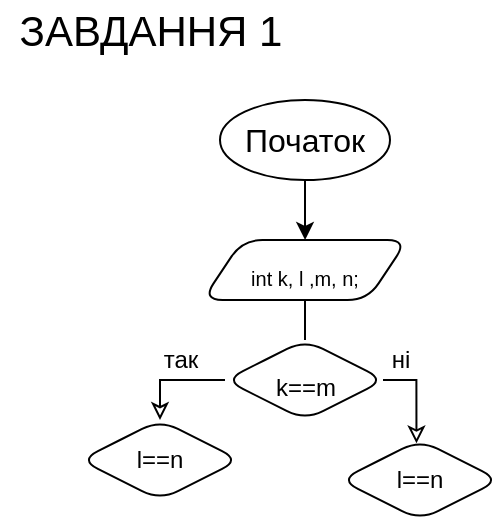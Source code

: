 <mxfile version="16.1.0" type="github">
  <diagram id="UQatey4QZ__0ZWbUPBtK" name="Page-1">
    <mxGraphModel dx="407" dy="227" grid="1" gridSize="10" guides="1" tooltips="1" connect="1" arrows="1" fold="1" page="1" pageScale="1" pageWidth="827" pageHeight="1169" math="0" shadow="0">
      <root>
        <mxCell id="0" />
        <mxCell id="1" parent="0" />
        <mxCell id="pWh6A1dbPIHIRZ9Mf4x2-4" style="edgeStyle=orthogonalEdgeStyle;rounded=0;orthogonalLoop=1;jettySize=auto;html=1;exitX=0.5;exitY=1;exitDx=0;exitDy=0;fontSize=21;" edge="1" parent="1" source="pWh6A1dbPIHIRZ9Mf4x2-2" target="pWh6A1dbPIHIRZ9Mf4x2-5">
          <mxGeometry relative="1" as="geometry">
            <mxPoint x="153" y="120" as="targetPoint" />
          </mxGeometry>
        </mxCell>
        <mxCell id="pWh6A1dbPIHIRZ9Mf4x2-2" value="Початок" style="ellipse;whiteSpace=wrap;html=1;fontSize=16;strokeWidth=1;" vertex="1" parent="1">
          <mxGeometry x="110.0" y="60.0" width="85" height="40" as="geometry" />
        </mxCell>
        <mxCell id="pWh6A1dbPIHIRZ9Mf4x2-3" value="ЗАВДАННЯ 1" style="text;html=1;align=center;verticalAlign=middle;resizable=0;points=[];autosize=1;strokeColor=none;fillColor=none;fontSize=21;" vertex="1" parent="1">
          <mxGeometry y="10" width="150" height="30" as="geometry" />
        </mxCell>
        <mxCell id="pWh6A1dbPIHIRZ9Mf4x2-6" style="edgeStyle=orthogonalEdgeStyle;rounded=0;orthogonalLoop=1;jettySize=auto;html=1;exitX=0.5;exitY=1;exitDx=0;exitDy=0;fontSize=20;endArrow=none;endFill=0;" edge="1" parent="1" source="pWh6A1dbPIHIRZ9Mf4x2-5" target="pWh6A1dbPIHIRZ9Mf4x2-7">
          <mxGeometry relative="1" as="geometry">
            <mxPoint x="153" y="180" as="targetPoint" />
          </mxGeometry>
        </mxCell>
        <mxCell id="pWh6A1dbPIHIRZ9Mf4x2-5" value="&lt;font size=&quot;1&quot;&gt;int k, l ,m, n;&lt;/font&gt;" style="shape=parallelogram;perimeter=parallelogramPerimeter;whiteSpace=wrap;html=1;fixedSize=1;fontSize=21;rounded=1;" vertex="1" parent="1">
          <mxGeometry x="101.25" y="130" width="102.5" height="30" as="geometry" />
        </mxCell>
        <mxCell id="pWh6A1dbPIHIRZ9Mf4x2-8" style="edgeStyle=orthogonalEdgeStyle;rounded=0;orthogonalLoop=1;jettySize=auto;html=1;exitX=0;exitY=0.5;exitDx=0;exitDy=0;fontSize=12;endArrow=classic;endFill=0;" edge="1" parent="1" source="pWh6A1dbPIHIRZ9Mf4x2-7" target="pWh6A1dbPIHIRZ9Mf4x2-12">
          <mxGeometry relative="1" as="geometry">
            <mxPoint x="80" y="230" as="targetPoint" />
          </mxGeometry>
        </mxCell>
        <mxCell id="pWh6A1dbPIHIRZ9Mf4x2-9" style="edgeStyle=orthogonalEdgeStyle;rounded=0;orthogonalLoop=1;jettySize=auto;html=1;exitX=1;exitY=0.5;exitDx=0;exitDy=0;fontSize=12;endArrow=classic;endFill=0;entryX=0.478;entryY=0.042;entryDx=0;entryDy=0;entryPerimeter=0;" edge="1" parent="1" target="pWh6A1dbPIHIRZ9Mf4x2-14">
          <mxGeometry relative="1" as="geometry">
            <mxPoint x="209" y="230" as="targetPoint" />
            <mxPoint x="191.5" y="200" as="sourcePoint" />
            <Array as="points">
              <mxPoint x="208" y="200" />
            </Array>
          </mxGeometry>
        </mxCell>
        <mxCell id="pWh6A1dbPIHIRZ9Mf4x2-7" value="&lt;font style=&quot;font-size: 12px&quot;&gt;k==m&lt;/font&gt;" style="rhombus;whiteSpace=wrap;html=1;rounded=1;fontSize=20;" vertex="1" parent="1">
          <mxGeometry x="112.5" y="180" width="80" height="40" as="geometry" />
        </mxCell>
        <mxCell id="pWh6A1dbPIHIRZ9Mf4x2-10" value="так" style="text;html=1;align=center;verticalAlign=middle;resizable=0;points=[];autosize=1;strokeColor=none;fillColor=none;fontSize=12;" vertex="1" parent="1">
          <mxGeometry x="75" y="180" width="30" height="20" as="geometry" />
        </mxCell>
        <mxCell id="pWh6A1dbPIHIRZ9Mf4x2-11" value="ні" style="text;html=1;align=center;verticalAlign=middle;resizable=0;points=[];autosize=1;strokeColor=none;fillColor=none;fontSize=12;" vertex="1" parent="1">
          <mxGeometry x="185" y="180" width="30" height="20" as="geometry" />
        </mxCell>
        <mxCell id="pWh6A1dbPIHIRZ9Mf4x2-12" value="l==n" style="rhombus;whiteSpace=wrap;html=1;rounded=1;fontSize=12;" vertex="1" parent="1">
          <mxGeometry x="40" y="220" width="80" height="40" as="geometry" />
        </mxCell>
        <mxCell id="pWh6A1dbPIHIRZ9Mf4x2-14" value="l==n" style="rhombus;whiteSpace=wrap;html=1;rounded=1;fontSize=12;" vertex="1" parent="1">
          <mxGeometry x="170" y="230" width="80" height="40" as="geometry" />
        </mxCell>
      </root>
    </mxGraphModel>
  </diagram>
</mxfile>
